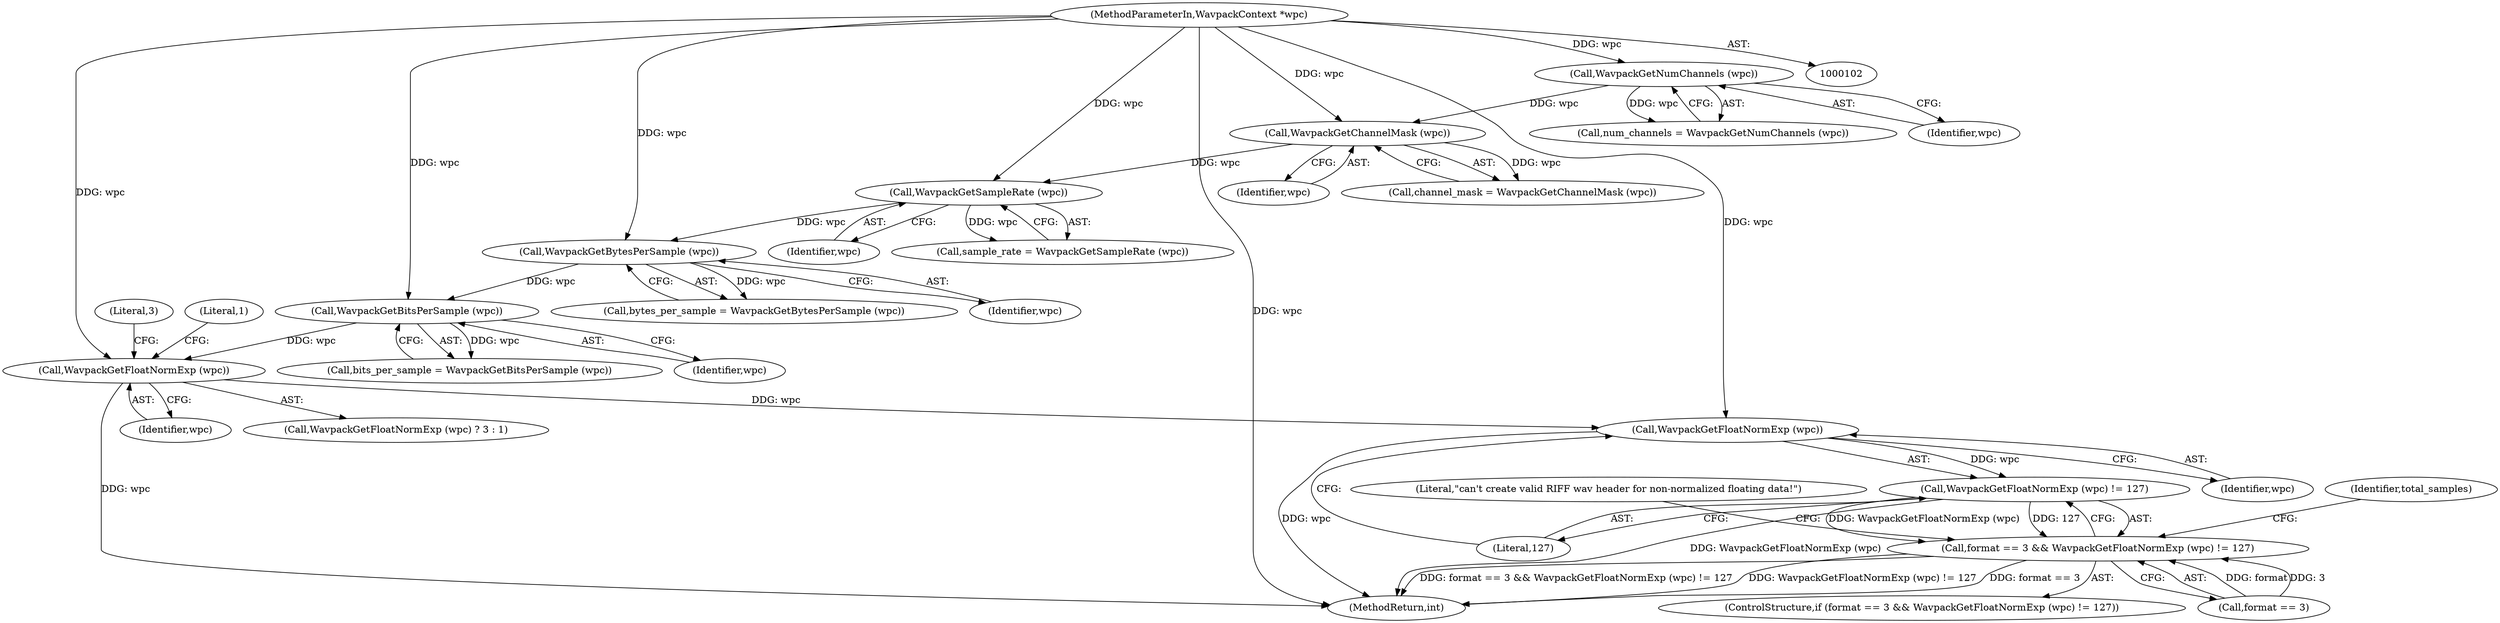 digraph "0_WavPack_d5bf76b5a88d044a1be1d5656698e3ba737167e5_0@pointer" {
"1000174" [label="(Call,WavpackGetFloatNormExp (wpc))"];
"1000160" [label="(Call,WavpackGetFloatNormExp (wpc))"];
"1000154" [label="(Call,WavpackGetBitsPerSample (wpc))"];
"1000149" [label="(Call,WavpackGetBytesPerSample (wpc))"];
"1000144" [label="(Call,WavpackGetSampleRate (wpc))"];
"1000139" [label="(Call,WavpackGetChannelMask (wpc))"];
"1000134" [label="(Call,WavpackGetNumChannels (wpc))"];
"1000104" [label="(MethodParameterIn,WavpackContext *wpc)"];
"1000173" [label="(Call,WavpackGetFloatNormExp (wpc) != 127)"];
"1000169" [label="(Call,format == 3 && WavpackGetFloatNormExp (wpc) != 127)"];
"1000147" [label="(Call,bytes_per_sample = WavpackGetBytesPerSample (wpc))"];
"1000155" [label="(Identifier,wpc)"];
"1000169" [label="(Call,format == 3 && WavpackGetFloatNormExp (wpc) != 127)"];
"1000174" [label="(Call,WavpackGetFloatNormExp (wpc))"];
"1000142" [label="(Call,sample_rate = WavpackGetSampleRate (wpc))"];
"1000176" [label="(Literal,127)"];
"1000173" [label="(Call,WavpackGetFloatNormExp (wpc) != 127)"];
"1000145" [label="(Identifier,wpc)"];
"1000134" [label="(Call,WavpackGetNumChannels (wpc))"];
"1000137" [label="(Call,channel_mask = WavpackGetChannelMask (wpc))"];
"1000161" [label="(Identifier,wpc)"];
"1000149" [label="(Call,WavpackGetBytesPerSample (wpc))"];
"1000159" [label="(Call,WavpackGetFloatNormExp (wpc) ? 3 : 1)"];
"1000175" [label="(Identifier,wpc)"];
"1000162" [label="(Literal,3)"];
"1000132" [label="(Call,num_channels = WavpackGetNumChannels (wpc))"];
"1000160" [label="(Call,WavpackGetFloatNormExp (wpc))"];
"1000184" [label="(Identifier,total_samples)"];
"1000150" [label="(Identifier,wpc)"];
"1000144" [label="(Call,WavpackGetSampleRate (wpc))"];
"1000135" [label="(Identifier,wpc)"];
"1000139" [label="(Call,WavpackGetChannelMask (wpc))"];
"1000179" [label="(Literal,\"can't create valid RIFF wav header for non-normalized floating data!\")"];
"1000163" [label="(Literal,1)"];
"1000170" [label="(Call,format == 3)"];
"1000725" [label="(MethodReturn,int)"];
"1000168" [label="(ControlStructure,if (format == 3 && WavpackGetFloatNormExp (wpc) != 127))"];
"1000104" [label="(MethodParameterIn,WavpackContext *wpc)"];
"1000140" [label="(Identifier,wpc)"];
"1000154" [label="(Call,WavpackGetBitsPerSample (wpc))"];
"1000152" [label="(Call,bits_per_sample = WavpackGetBitsPerSample (wpc))"];
"1000174" -> "1000173"  [label="AST: "];
"1000174" -> "1000175"  [label="CFG: "];
"1000175" -> "1000174"  [label="AST: "];
"1000176" -> "1000174"  [label="CFG: "];
"1000174" -> "1000725"  [label="DDG: wpc"];
"1000174" -> "1000173"  [label="DDG: wpc"];
"1000160" -> "1000174"  [label="DDG: wpc"];
"1000104" -> "1000174"  [label="DDG: wpc"];
"1000160" -> "1000159"  [label="AST: "];
"1000160" -> "1000161"  [label="CFG: "];
"1000161" -> "1000160"  [label="AST: "];
"1000162" -> "1000160"  [label="CFG: "];
"1000163" -> "1000160"  [label="CFG: "];
"1000160" -> "1000725"  [label="DDG: wpc"];
"1000154" -> "1000160"  [label="DDG: wpc"];
"1000104" -> "1000160"  [label="DDG: wpc"];
"1000154" -> "1000152"  [label="AST: "];
"1000154" -> "1000155"  [label="CFG: "];
"1000155" -> "1000154"  [label="AST: "];
"1000152" -> "1000154"  [label="CFG: "];
"1000154" -> "1000152"  [label="DDG: wpc"];
"1000149" -> "1000154"  [label="DDG: wpc"];
"1000104" -> "1000154"  [label="DDG: wpc"];
"1000149" -> "1000147"  [label="AST: "];
"1000149" -> "1000150"  [label="CFG: "];
"1000150" -> "1000149"  [label="AST: "];
"1000147" -> "1000149"  [label="CFG: "];
"1000149" -> "1000147"  [label="DDG: wpc"];
"1000144" -> "1000149"  [label="DDG: wpc"];
"1000104" -> "1000149"  [label="DDG: wpc"];
"1000144" -> "1000142"  [label="AST: "];
"1000144" -> "1000145"  [label="CFG: "];
"1000145" -> "1000144"  [label="AST: "];
"1000142" -> "1000144"  [label="CFG: "];
"1000144" -> "1000142"  [label="DDG: wpc"];
"1000139" -> "1000144"  [label="DDG: wpc"];
"1000104" -> "1000144"  [label="DDG: wpc"];
"1000139" -> "1000137"  [label="AST: "];
"1000139" -> "1000140"  [label="CFG: "];
"1000140" -> "1000139"  [label="AST: "];
"1000137" -> "1000139"  [label="CFG: "];
"1000139" -> "1000137"  [label="DDG: wpc"];
"1000134" -> "1000139"  [label="DDG: wpc"];
"1000104" -> "1000139"  [label="DDG: wpc"];
"1000134" -> "1000132"  [label="AST: "];
"1000134" -> "1000135"  [label="CFG: "];
"1000135" -> "1000134"  [label="AST: "];
"1000132" -> "1000134"  [label="CFG: "];
"1000134" -> "1000132"  [label="DDG: wpc"];
"1000104" -> "1000134"  [label="DDG: wpc"];
"1000104" -> "1000102"  [label="AST: "];
"1000104" -> "1000725"  [label="DDG: wpc"];
"1000173" -> "1000169"  [label="AST: "];
"1000173" -> "1000176"  [label="CFG: "];
"1000176" -> "1000173"  [label="AST: "];
"1000169" -> "1000173"  [label="CFG: "];
"1000173" -> "1000725"  [label="DDG: WavpackGetFloatNormExp (wpc)"];
"1000173" -> "1000169"  [label="DDG: WavpackGetFloatNormExp (wpc)"];
"1000173" -> "1000169"  [label="DDG: 127"];
"1000169" -> "1000168"  [label="AST: "];
"1000169" -> "1000170"  [label="CFG: "];
"1000170" -> "1000169"  [label="AST: "];
"1000179" -> "1000169"  [label="CFG: "];
"1000184" -> "1000169"  [label="CFG: "];
"1000169" -> "1000725"  [label="DDG: format == 3 && WavpackGetFloatNormExp (wpc) != 127"];
"1000169" -> "1000725"  [label="DDG: WavpackGetFloatNormExp (wpc) != 127"];
"1000169" -> "1000725"  [label="DDG: format == 3"];
"1000170" -> "1000169"  [label="DDG: format"];
"1000170" -> "1000169"  [label="DDG: 3"];
}
